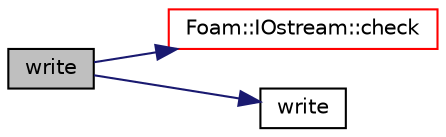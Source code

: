 digraph "write"
{
  bgcolor="transparent";
  edge [fontname="Helvetica",fontsize="10",labelfontname="Helvetica",labelfontsize="10"];
  node [fontname="Helvetica",fontsize="10",shape=record];
  rankdir="LR";
  Node526 [label="write",height=0.2,width=0.4,color="black", fillcolor="grey75", style="filled", fontcolor="black"];
  Node526 -> Node527 [color="midnightblue",fontsize="10",style="solid",fontname="Helvetica"];
  Node527 [label="Foam::IOstream::check",height=0.2,width=0.4,color="red",URL="$a27333.html#a367eb3425fc4e8270e2aa961df8ac8a5",tooltip="Check IOstream status for given operation. "];
  Node526 -> Node578 [color="midnightblue",fontsize="10",style="solid",fontname="Helvetica"];
  Node578 [label="write",height=0.2,width=0.4,color="black",URL="$a20072.html#a8f30b3c2179b03a7acf273e9dea43342"];
}
